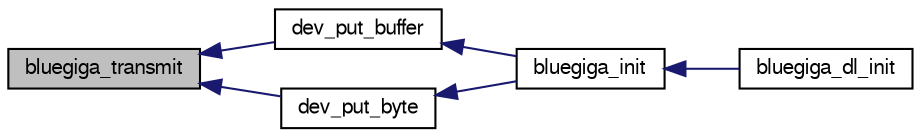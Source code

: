 digraph "bluegiga_transmit"
{
  edge [fontname="FreeSans",fontsize="10",labelfontname="FreeSans",labelfontsize="10"];
  node [fontname="FreeSans",fontsize="10",shape=record];
  rankdir="LR";
  Node1 [label="bluegiga_transmit",height=0.2,width=0.4,color="black", fillcolor="grey75", style="filled", fontcolor="black"];
  Node1 -> Node2 [dir="back",color="midnightblue",fontsize="10",style="solid",fontname="FreeSans"];
  Node2 [label="dev_put_buffer",height=0.2,width=0.4,color="black", fillcolor="white", style="filled",URL="$bluegiga_8c.html#a44add6bb2cff1278a1da37ac9472d591"];
  Node2 -> Node3 [dir="back",color="midnightblue",fontsize="10",style="solid",fontname="FreeSans"];
  Node3 [label="bluegiga_init",height=0.2,width=0.4,color="black", fillcolor="white", style="filled",URL="$bluegiga_8h.html#ac8a60ccee96fbe718a27b6194f3f14e0"];
  Node3 -> Node4 [dir="back",color="midnightblue",fontsize="10",style="solid",fontname="FreeSans"];
  Node4 [label="bluegiga_dl_init",height=0.2,width=0.4,color="black", fillcolor="white", style="filled",URL="$bluegiga__dl_8h.html#aeb085a7388c7ffe56ac4834ff104fb33",tooltip="Init function. "];
  Node1 -> Node5 [dir="back",color="midnightblue",fontsize="10",style="solid",fontname="FreeSans"];
  Node5 [label="dev_put_byte",height=0.2,width=0.4,color="black", fillcolor="white", style="filled",URL="$bluegiga_8c.html#a13052301335c3989051f9d805f5a76e5"];
  Node5 -> Node3 [dir="back",color="midnightblue",fontsize="10",style="solid",fontname="FreeSans"];
}
